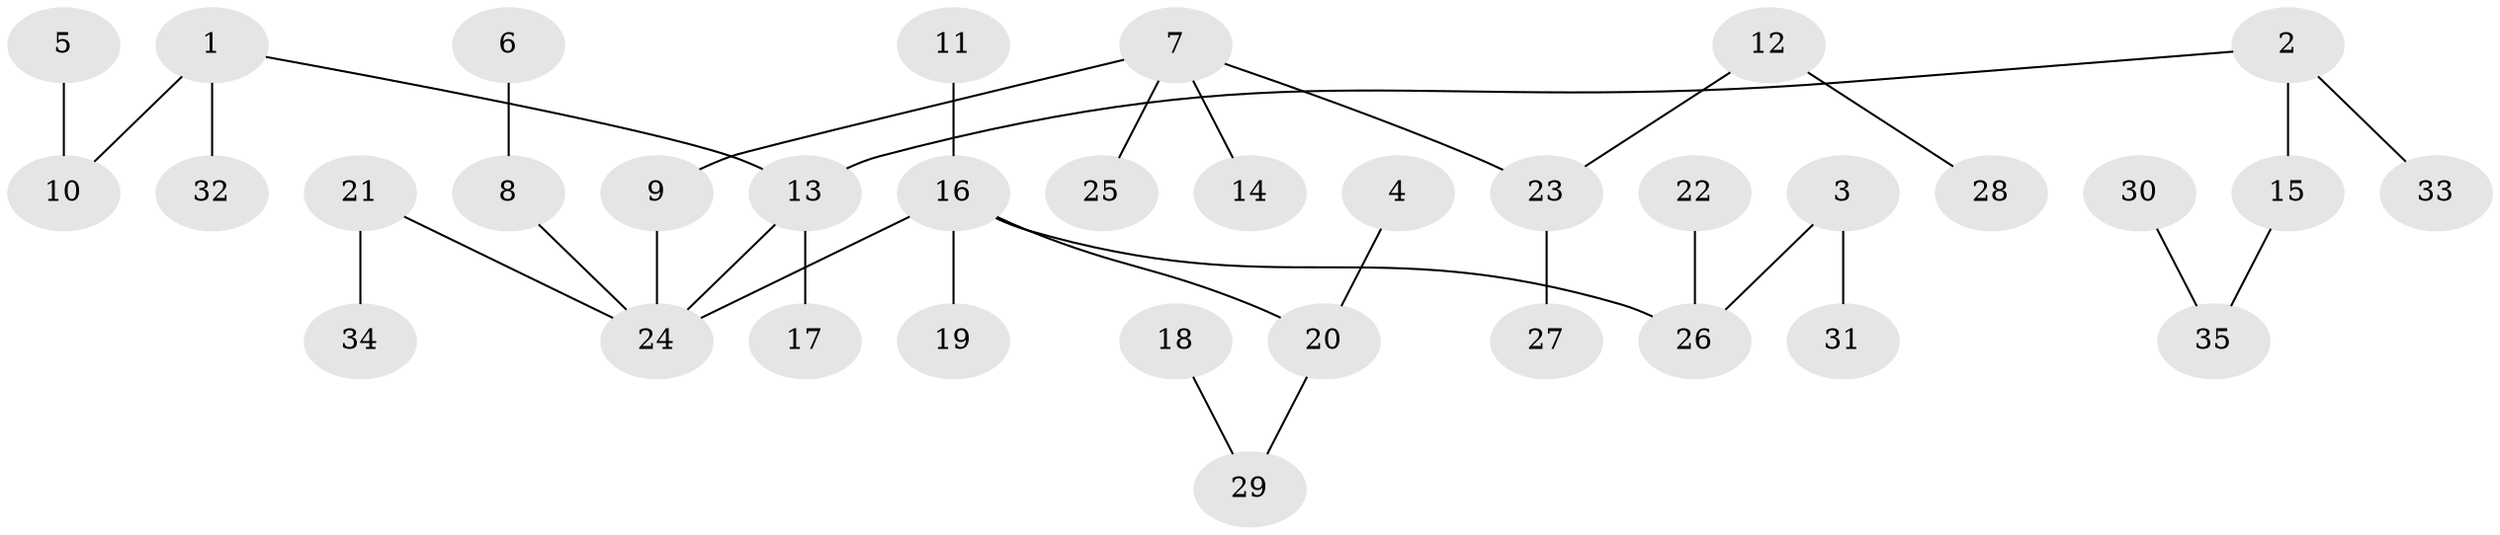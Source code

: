 // original degree distribution, {5: 0.02857142857142857, 7: 0.014285714285714285, 3: 0.14285714285714285, 6: 0.014285714285714285, 4: 0.04285714285714286, 2: 0.2857142857142857, 1: 0.4714285714285714}
// Generated by graph-tools (version 1.1) at 2025/02/03/09/25 03:02:20]
// undirected, 35 vertices, 34 edges
graph export_dot {
graph [start="1"]
  node [color=gray90,style=filled];
  1;
  2;
  3;
  4;
  5;
  6;
  7;
  8;
  9;
  10;
  11;
  12;
  13;
  14;
  15;
  16;
  17;
  18;
  19;
  20;
  21;
  22;
  23;
  24;
  25;
  26;
  27;
  28;
  29;
  30;
  31;
  32;
  33;
  34;
  35;
  1 -- 10 [weight=1.0];
  1 -- 13 [weight=1.0];
  1 -- 32 [weight=1.0];
  2 -- 13 [weight=1.0];
  2 -- 15 [weight=1.0];
  2 -- 33 [weight=1.0];
  3 -- 26 [weight=1.0];
  3 -- 31 [weight=1.0];
  4 -- 20 [weight=1.0];
  5 -- 10 [weight=1.0];
  6 -- 8 [weight=1.0];
  7 -- 9 [weight=1.0];
  7 -- 14 [weight=1.0];
  7 -- 23 [weight=1.0];
  7 -- 25 [weight=1.0];
  8 -- 24 [weight=1.0];
  9 -- 24 [weight=1.0];
  11 -- 16 [weight=1.0];
  12 -- 23 [weight=1.0];
  12 -- 28 [weight=1.0];
  13 -- 17 [weight=1.0];
  13 -- 24 [weight=1.0];
  15 -- 35 [weight=1.0];
  16 -- 19 [weight=1.0];
  16 -- 20 [weight=1.0];
  16 -- 24 [weight=1.0];
  16 -- 26 [weight=1.0];
  18 -- 29 [weight=1.0];
  20 -- 29 [weight=1.0];
  21 -- 24 [weight=1.0];
  21 -- 34 [weight=1.0];
  22 -- 26 [weight=1.0];
  23 -- 27 [weight=1.0];
  30 -- 35 [weight=1.0];
}
